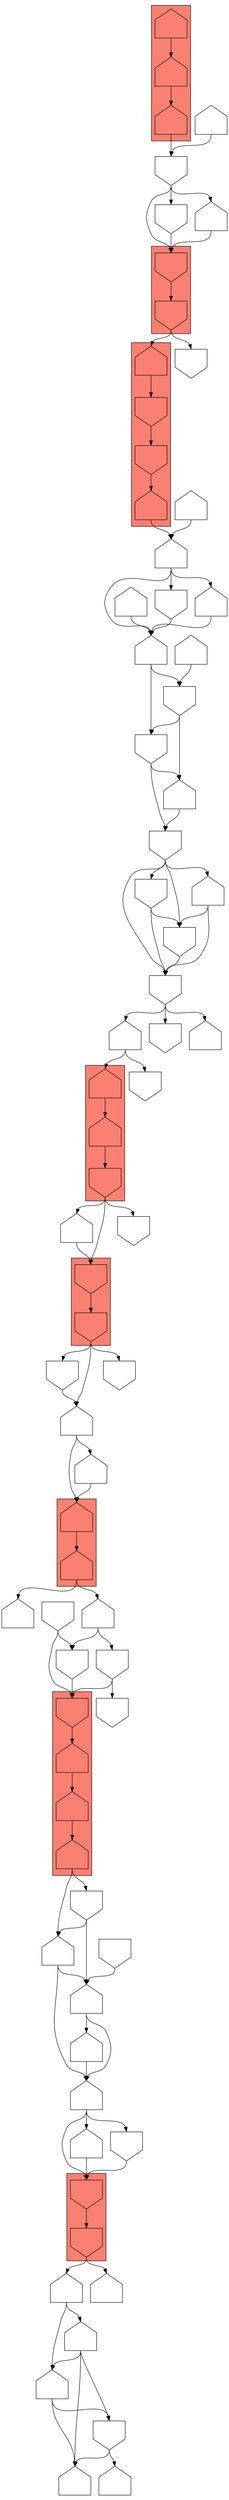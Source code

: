 digraph asm {
	edge [headport=n,tailport=s];
subgraph cluster_C10058_2309_14921_5158 {
	10058 [label="",height=1,width=1,shape=house];
	2309 [label="",height=1,width=1,shape=invhouse];
	14921 [label="",height=1,width=1,shape=invhouse];
	5158 [label="",height=1,width=1,shape=house];
	style=filled;
	fillcolor=salmon;
}
subgraph cluster_C8814_13492_5241 {
	8814 [label="",height=1,width=1,shape=house];
	13492 [label="",height=1,width=1,shape=house];
	5241 [label="",height=1,width=1,shape=invhouse];
	style=filled;
	fillcolor=salmon;
}
subgraph cluster_C5926_8856 {
	5926 [label="",height=1,width=1,shape=invhouse];
	8856 [label="",height=1,width=1,shape=invhouse];
	style=filled;
	fillcolor=salmon;
}
subgraph cluster_C6362_20489 {
	6362 [label="",height=1,width=1,shape=house];
	20489 [label="",height=1,width=1,shape=house];
	style=filled;
	fillcolor=salmon;
}
subgraph cluster_C1869_13479_3724_10881 {
	1869 [label="",height=1,width=1,shape=invhouse];
	13479 [label="",height=1,width=1,shape=house];
	3724 [label="",height=1,width=1,shape=house];
	10881 [label="",height=1,width=1,shape=house];
	style=filled;
	fillcolor=salmon;
}
subgraph cluster_C6188_6908 {
	6188 [label="",height=1,width=1,shape=invhouse];
	6908 [label="",height=1,width=1,shape=invhouse];
	style=filled;
	fillcolor=salmon;
}
subgraph cluster_C48_387 {
	48 [label="",height=1,width=1,shape=invhouse];
	387 [label="",height=1,width=1,shape=invhouse];
	style=filled;
	fillcolor=salmon;
}
subgraph cluster_C11878_7518_6897 {
	11878 [label="",height=1,width=1,shape=house];
	7518 [label="",height=1,width=1,shape=house];
	6897 [label="",height=1,width=1,shape=house];
	style=filled;
	fillcolor=salmon;
}
	3748 [label="",height=1,width=1,shape=house];
	9334 [label="",height=1,width=1,shape=house];
	10554 [label="",height=1,width=1,shape=invhouse];
	9945 [label="",height=1,width=1,shape=house];
	16345 [label="",height=1,width=1,shape=invhouse];
	3062 [label="",height=1,width=1,shape=invhouse];
	9319 [label="",height=1,width=1,shape=house];
	3321 [label="",height=1,width=1,shape=house];
	2624 [label="",height=1,width=1,shape=house];
	12767 [label="",height=1,width=1,shape=invhouse];
	8360 [label="",height=1,width=1,shape=house];
	264 [label="",height=1,width=1,shape=house];
	4145 [label="",height=1,width=1,shape=house];
	8615 [label="",height=1,width=1,shape=house];
	5454 [label="",height=1,width=1,shape=house];
	6826 [label="",height=1,width=1,shape=invhouse];
	14056 [label="",height=1,width=1,shape=house];
	13364 [label="",height=1,width=1,shape=house];
	18104 [label="",height=1,width=1,shape=house];
	10053 [label="",height=1,width=1,shape=house];
	17227 [label="",height=1,width=1,shape=invhouse];
	10547 [label="",height=1,width=1,shape=house];
	17384 [label="",height=1,width=1,shape=house];
	10065 [label="",height=1,width=1,shape=invhouse];
	13748 [label="",height=1,width=1,shape=invhouse];
	13041 [label="",height=1,width=1,shape=invhouse];
	9387 [label="",height=1,width=1,shape=invhouse];
	14409 [label="",height=1,width=1,shape=invhouse];
	8410 [label="",height=1,width=1,shape=house];
	14654 [label="",height=1,width=1,shape=house];
	9544 [label="",height=1,width=1,shape=invhouse];
	9560 [label="",height=1,width=1,shape=invhouse];
	17381 [label="",height=1,width=1,shape=house];
	18289 [label="",height=1,width=1,shape=invhouse];
	8825 [label="",height=1,width=1,shape=invhouse];
	10178 [label="",height=1,width=1,shape=invhouse];
	18737 [label="",height=1,width=1,shape=house];
	8767 [label="",height=1,width=1,shape=invhouse];
	13370 [label="",height=1,width=1,shape=invhouse];
	13946 [label="",height=1,width=1,shape=house];
	15688 [label="",height=1,width=1,shape=invhouse];
	9313 [label="",height=1,width=1,shape=house];
	15545 [label="",height=1,width=1,shape=house];
	18759 [label="",height=1,width=1,shape=invhouse];
	18933 [label="",height=1,width=1,shape=house];
	8748 [label="",height=1,width=1,shape=house];
	10828 [label="",height=1,width=1,shape=invhouse];
	4331 [label="",height=1,width=1,shape=invhouse];
	14357 [label="",height=1,width=1,shape=invhouse];
	15045 [label="",height=1,width=1,shape=house];
	7455 [label="",height=1,width=1,shape=house];
	10058 -> 2309
	2309 -> 14921
	14921 -> 5158
	5158 -> 3748
	3748 -> 9334
	3748 -> 18759
	3748 -> 18933
	9334 -> 10554
	9334 -> 15688
	10554 -> 9945
	10554 -> 16345
	9945 -> 16345
	16345 -> 3062
	16345 -> 8767
	16345 -> 13370
	16345 -> 13946
	3062 -> 9319
	3062 -> 10178
	3062 -> 18737
	9319 -> 8814
	9319 -> 8825
	8814 -> 13492
	13492 -> 5241
	5241 -> 5926
	5241 -> 17381
	5241 -> 18289
	5926 -> 8856
	8856 -> 3321
	8856 -> 9544
	8856 -> 9560
	3321 -> 6362
	3321 -> 14654
	6362 -> 20489
	20489 -> 2624
	20489 -> 8410
	2624 -> 12767
	2624 -> 13041
	12767 -> 1869
	1869 -> 13479
	13479 -> 3724
	3724 -> 10881
	10881 -> 8360
	10881 -> 13748
	8360 -> 264
	8360 -> 10547
	264 -> 6188
	264 -> 10053
	264 -> 17227
	6188 -> 6908
	6908 -> 4145
	6908 -> 18104
	4145 -> 8615
	4145 -> 13364
	8615 -> 5454
	8615 -> 6826
	6826 -> 5454
	6826 -> 14056
	13364 -> 5454
	13364 -> 6826
	13364 -> 8615
	10053 -> 6188
	17227 -> 6188
	10547 -> 264
	10547 -> 17384
	17384 -> 264
	10065 -> 10547
	13748 -> 8360
	13748 -> 10547
	13041 -> 1869
	13041 -> 9387
	14409 -> 1869
	14409 -> 12767
	14654 -> 6362
	9544 -> 3321
	17381 -> 5926
	8767 -> 3062
	8767 -> 13370
	13370 -> 3062
	13946 -> 3062
	13946 -> 13370
	15688 -> 9945
	15688 -> 10554
	9313 -> 15688
	15545 -> 9334
	18759 -> 9334
	18933 -> 9334
	8748 -> 3748
	387 -> 10058
	387 -> 10828
	48 -> 387
	4331 -> 48
	4331 -> 14357
	4331 -> 15045
	14357 -> 48
	15045 -> 48
	6897 -> 4331
	7518 -> 6897
	11878 -> 7518
	7455 -> 4331
}